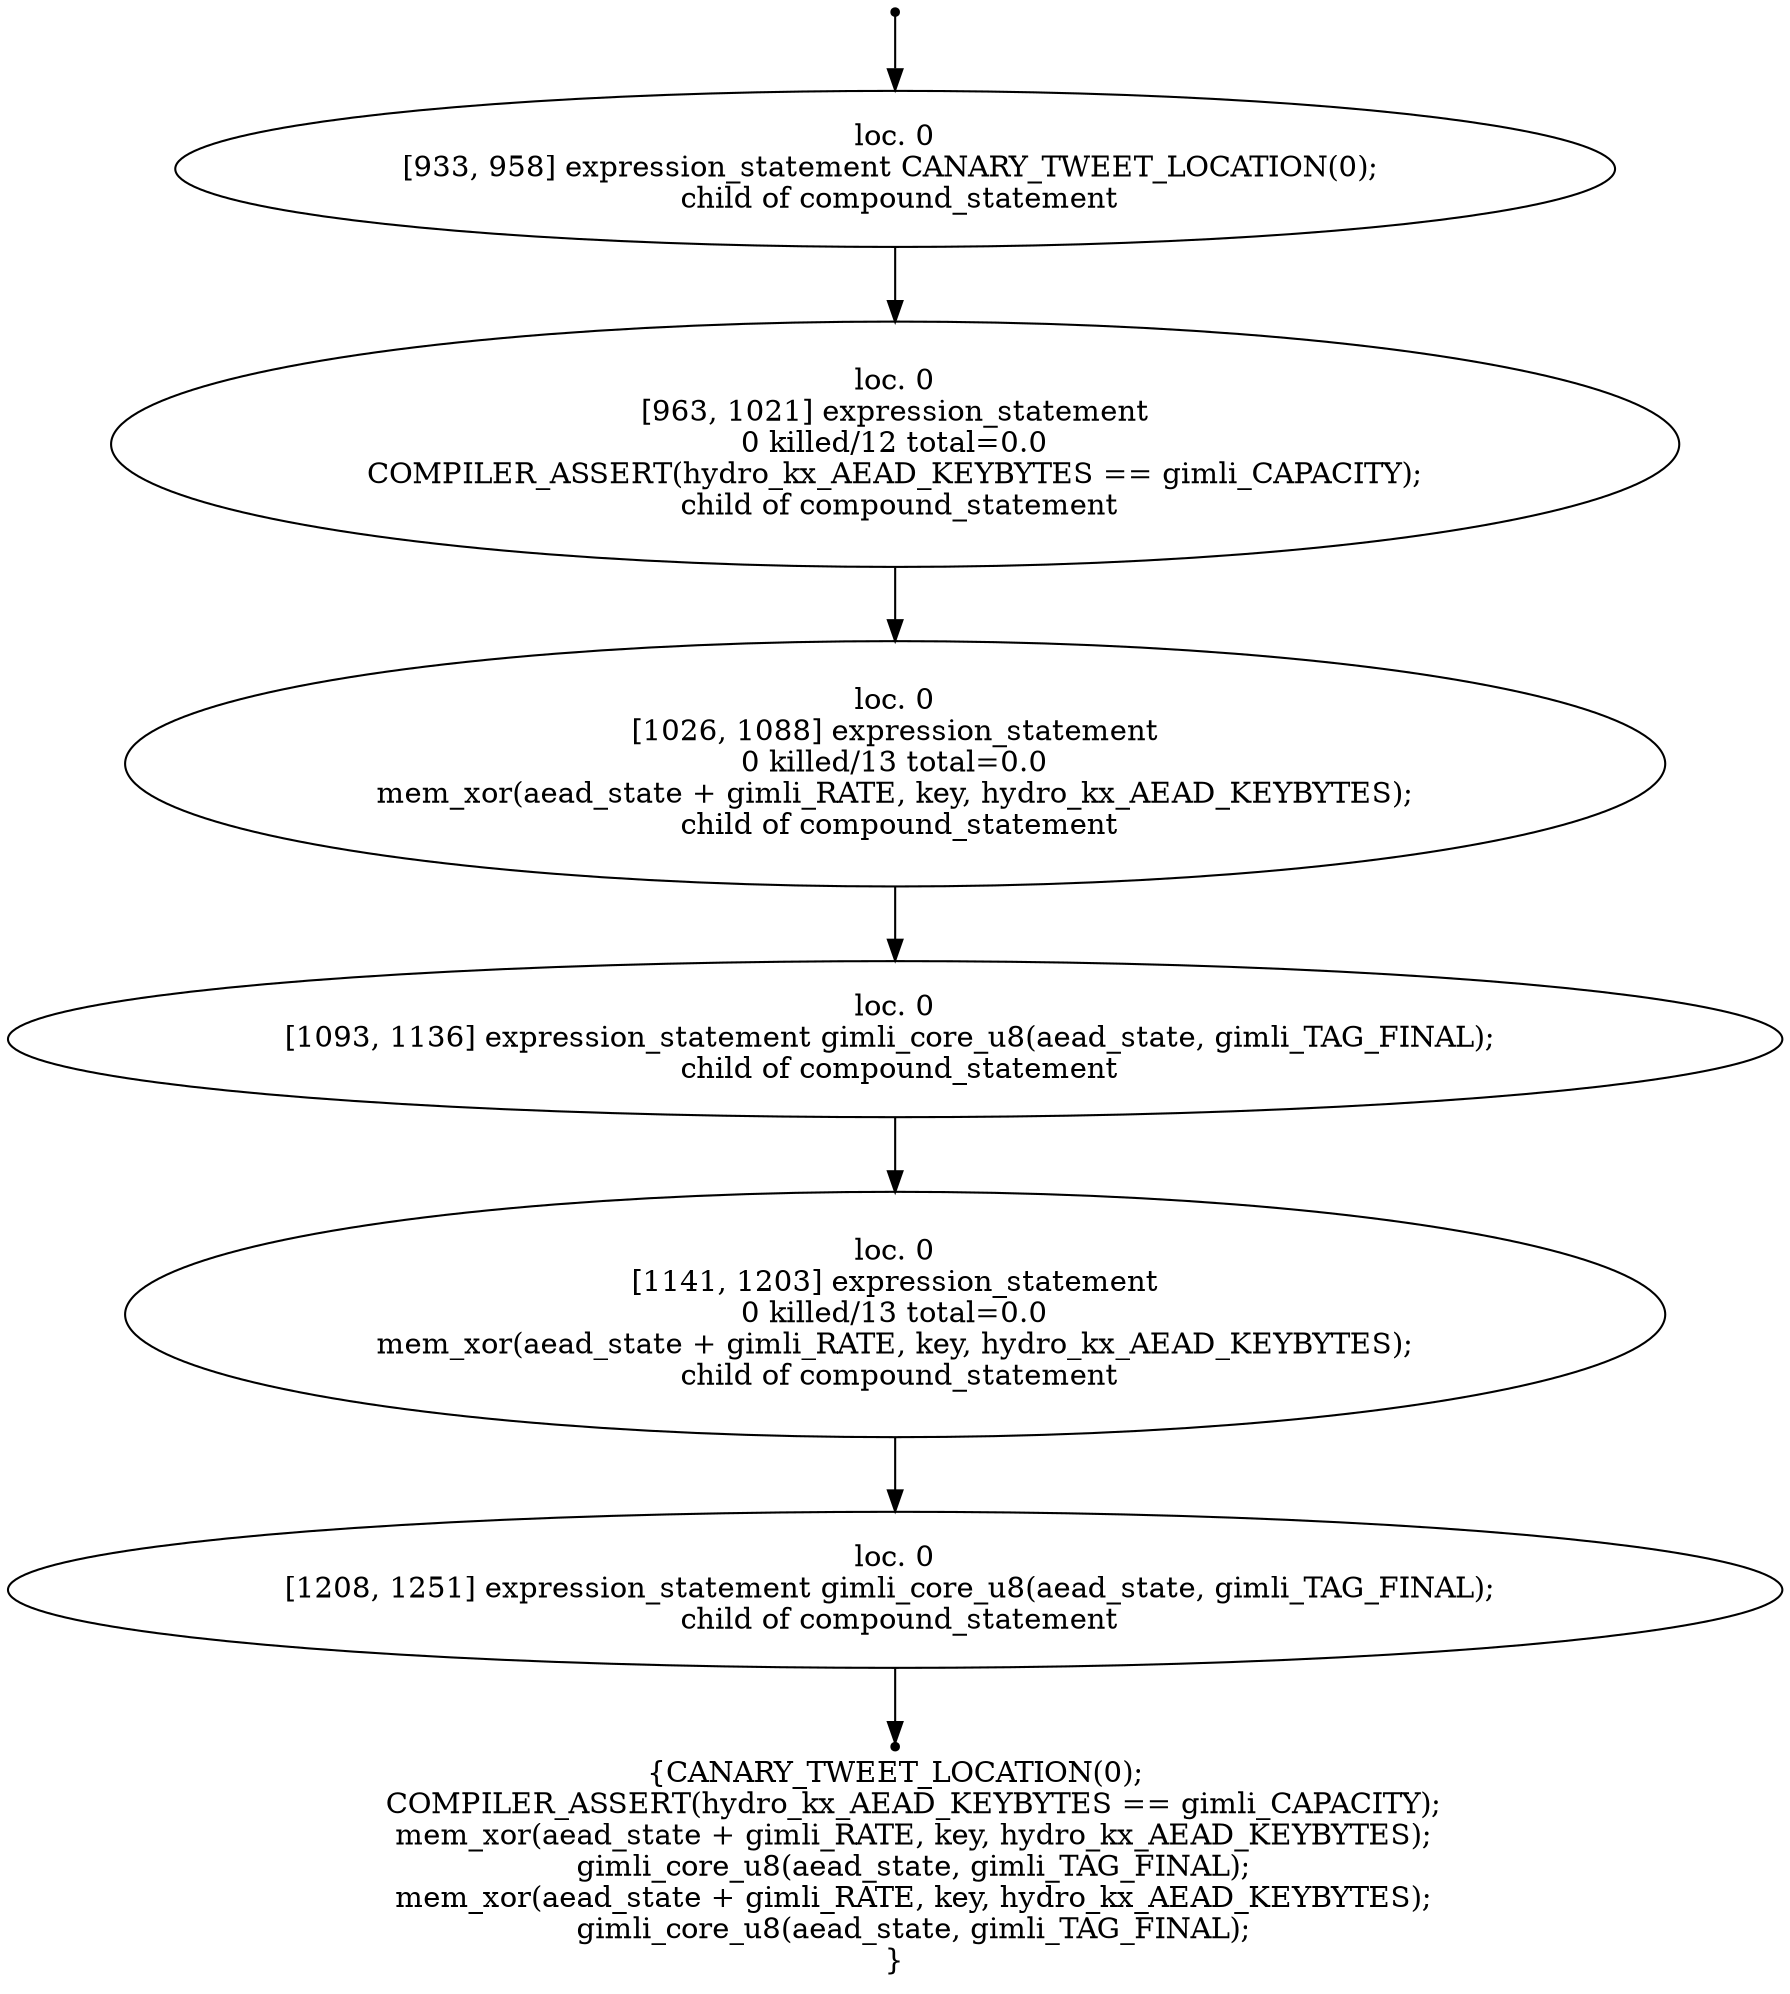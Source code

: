 digraph hydro_kx_aead_final_1 {
	initial [shape=point]
	initial -> "loc. 0
[933, 958] expression_statement CANARY_TWEET_LOCATION(0); 
 child of compound_statement"
	final [shape=point]
	"loc. 0
[1208, 1251] expression_statement gimli_core_u8(aead_state, gimli_TAG_FINAL); 
 child of compound_statement" -> final
	"loc. 0
[933, 958] expression_statement CANARY_TWEET_LOCATION(0); 
 child of compound_statement"
	"loc. 0
[933, 958] expression_statement CANARY_TWEET_LOCATION(0); 
 child of compound_statement" -> "loc. 0
[963, 1021] expression_statement
0 killed/12 total=0.0
 COMPILER_ASSERT(hydro_kx_AEAD_KEYBYTES == gimli_CAPACITY); 
 child of compound_statement"
	"loc. 0
[963, 1021] expression_statement
0 killed/12 total=0.0
 COMPILER_ASSERT(hydro_kx_AEAD_KEYBYTES == gimli_CAPACITY); 
 child of compound_statement"
	"loc. 0
[963, 1021] expression_statement
0 killed/12 total=0.0
 COMPILER_ASSERT(hydro_kx_AEAD_KEYBYTES == gimli_CAPACITY); 
 child of compound_statement" -> "loc. 0
[1026, 1088] expression_statement
0 killed/13 total=0.0
 mem_xor(aead_state + gimli_RATE, key, hydro_kx_AEAD_KEYBYTES); 
 child of compound_statement"
	"loc. 0
[1026, 1088] expression_statement
0 killed/13 total=0.0
 mem_xor(aead_state + gimli_RATE, key, hydro_kx_AEAD_KEYBYTES); 
 child of compound_statement"
	"loc. 0
[1026, 1088] expression_statement
0 killed/13 total=0.0
 mem_xor(aead_state + gimli_RATE, key, hydro_kx_AEAD_KEYBYTES); 
 child of compound_statement" -> "loc. 0
[1093, 1136] expression_statement gimli_core_u8(aead_state, gimli_TAG_FINAL); 
 child of compound_statement"
	"loc. 0
[1093, 1136] expression_statement gimli_core_u8(aead_state, gimli_TAG_FINAL); 
 child of compound_statement"
	"loc. 0
[1093, 1136] expression_statement gimli_core_u8(aead_state, gimli_TAG_FINAL); 
 child of compound_statement" -> "loc. 0
[1141, 1203] expression_statement
0 killed/13 total=0.0
 mem_xor(aead_state + gimli_RATE, key, hydro_kx_AEAD_KEYBYTES); 
 child of compound_statement"
	"loc. 0
[1141, 1203] expression_statement
0 killed/13 total=0.0
 mem_xor(aead_state + gimli_RATE, key, hydro_kx_AEAD_KEYBYTES); 
 child of compound_statement"
	"loc. 0
[1141, 1203] expression_statement
0 killed/13 total=0.0
 mem_xor(aead_state + gimli_RATE, key, hydro_kx_AEAD_KEYBYTES); 
 child of compound_statement" -> "loc. 0
[1208, 1251] expression_statement gimli_core_u8(aead_state, gimli_TAG_FINAL); 
 child of compound_statement"
	"loc. 0
[1208, 1251] expression_statement gimli_core_u8(aead_state, gimli_TAG_FINAL); 
 child of compound_statement"
	label="{CANARY_TWEET_LOCATION(0);
    COMPILER_ASSERT(hydro_kx_AEAD_KEYBYTES == gimli_CAPACITY);
    mem_xor(aead_state + gimli_RATE, key, hydro_kx_AEAD_KEYBYTES);
    gimli_core_u8(aead_state, gimli_TAG_FINAL);
    mem_xor(aead_state + gimli_RATE, key, hydro_kx_AEAD_KEYBYTES);
    gimli_core_u8(aead_state, gimli_TAG_FINAL);
}"
}
